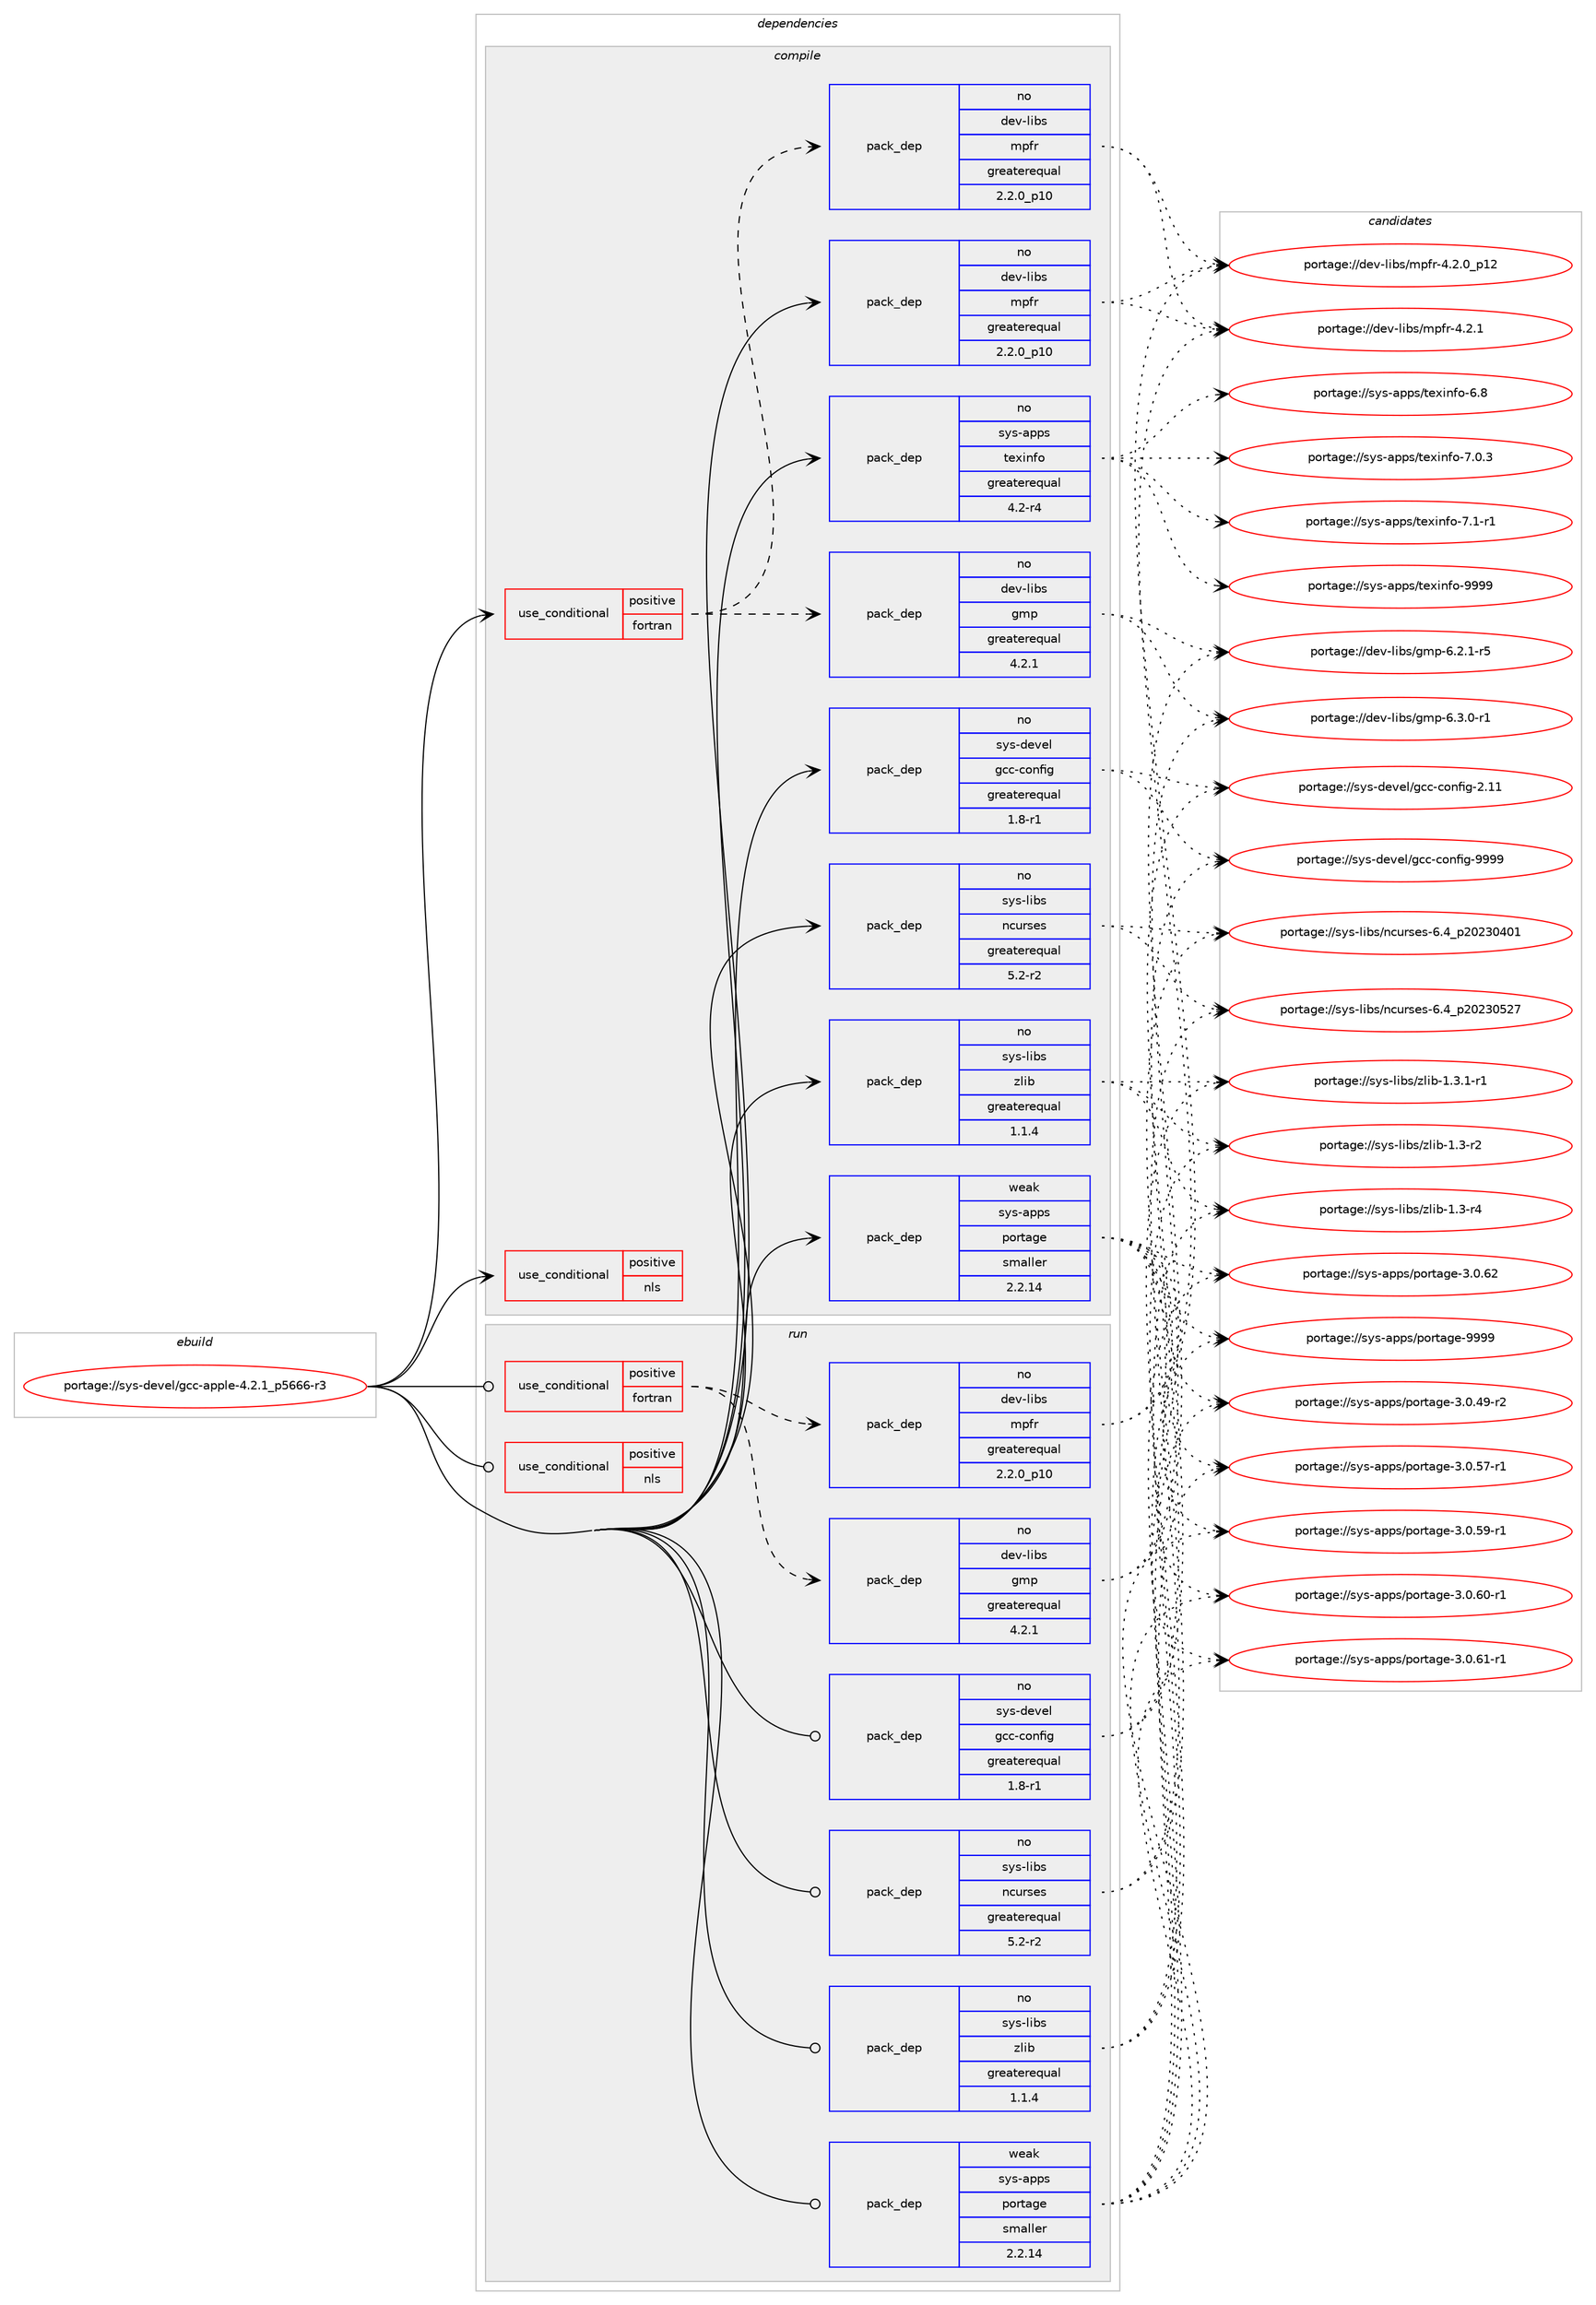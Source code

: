 digraph prolog {

# *************
# Graph options
# *************

newrank=true;
concentrate=true;
compound=true;
graph [rankdir=LR,fontname=Helvetica,fontsize=10,ranksep=1.5];#, ranksep=2.5, nodesep=0.2];
edge  [arrowhead=vee];
node  [fontname=Helvetica,fontsize=10];

# **********
# The ebuild
# **********

subgraph cluster_leftcol {
color=gray;
rank=same;
label=<<i>ebuild</i>>;
id [label="portage://sys-devel/gcc-apple-4.2.1_p5666-r3", color=red, width=4, href="../sys-devel/gcc-apple-4.2.1_p5666-r3.svg"];
}

# ****************
# The dependencies
# ****************

subgraph cluster_midcol {
color=gray;
label=<<i>dependencies</i>>;
subgraph cluster_compile {
fillcolor="#eeeeee";
style=filled;
label=<<i>compile</i>>;
subgraph cond14479 {
dependency21530 [label=<<TABLE BORDER="0" CELLBORDER="1" CELLSPACING="0" CELLPADDING="4"><TR><TD ROWSPAN="3" CELLPADDING="10">use_conditional</TD></TR><TR><TD>positive</TD></TR><TR><TD>fortran</TD></TR></TABLE>>, shape=none, color=red];
subgraph pack6866 {
dependency21531 [label=<<TABLE BORDER="0" CELLBORDER="1" CELLSPACING="0" CELLPADDING="4" WIDTH="220"><TR><TD ROWSPAN="6" CELLPADDING="30">pack_dep</TD></TR><TR><TD WIDTH="110">no</TD></TR><TR><TD>dev-libs</TD></TR><TR><TD>gmp</TD></TR><TR><TD>greaterequal</TD></TR><TR><TD>4.2.1</TD></TR></TABLE>>, shape=none, color=blue];
}
dependency21530:e -> dependency21531:w [weight=20,style="dashed",arrowhead="vee"];
subgraph pack6867 {
dependency21532 [label=<<TABLE BORDER="0" CELLBORDER="1" CELLSPACING="0" CELLPADDING="4" WIDTH="220"><TR><TD ROWSPAN="6" CELLPADDING="30">pack_dep</TD></TR><TR><TD WIDTH="110">no</TD></TR><TR><TD>dev-libs</TD></TR><TR><TD>mpfr</TD></TR><TR><TD>greaterequal</TD></TR><TR><TD>2.2.0_p10</TD></TR></TABLE>>, shape=none, color=blue];
}
dependency21530:e -> dependency21532:w [weight=20,style="dashed",arrowhead="vee"];
}
id:e -> dependency21530:w [weight=20,style="solid",arrowhead="vee"];
subgraph cond14480 {
dependency21533 [label=<<TABLE BORDER="0" CELLBORDER="1" CELLSPACING="0" CELLPADDING="4"><TR><TD ROWSPAN="3" CELLPADDING="10">use_conditional</TD></TR><TR><TD>positive</TD></TR><TR><TD>nls</TD></TR></TABLE>>, shape=none, color=red];
# *** BEGIN UNKNOWN DEPENDENCY TYPE (TODO) ***
# dependency21533 -> package_dependency(portage://sys-devel/gcc-apple-4.2.1_p5666-r3,install,no,sys-devel,gettext,none,[,,],[],[])
# *** END UNKNOWN DEPENDENCY TYPE (TODO) ***

}
id:e -> dependency21533:w [weight=20,style="solid",arrowhead="vee"];
# *** BEGIN UNKNOWN DEPENDENCY TYPE (TODO) ***
# id -> package_dependency(portage://sys-devel/gcc-apple-4.2.1_p5666-r3,install,no,app-alternatives,yacc,none,[,,],[],[])
# *** END UNKNOWN DEPENDENCY TYPE (TODO) ***

subgraph pack6868 {
dependency21534 [label=<<TABLE BORDER="0" CELLBORDER="1" CELLSPACING="0" CELLPADDING="4" WIDTH="220"><TR><TD ROWSPAN="6" CELLPADDING="30">pack_dep</TD></TR><TR><TD WIDTH="110">no</TD></TR><TR><TD>dev-libs</TD></TR><TR><TD>mpfr</TD></TR><TR><TD>greaterequal</TD></TR><TR><TD>2.2.0_p10</TD></TR></TABLE>>, shape=none, color=blue];
}
id:e -> dependency21534:w [weight=20,style="solid",arrowhead="vee"];
subgraph pack6869 {
dependency21535 [label=<<TABLE BORDER="0" CELLBORDER="1" CELLSPACING="0" CELLPADDING="4" WIDTH="220"><TR><TD ROWSPAN="6" CELLPADDING="30">pack_dep</TD></TR><TR><TD WIDTH="110">no</TD></TR><TR><TD>sys-apps</TD></TR><TR><TD>texinfo</TD></TR><TR><TD>greaterequal</TD></TR><TR><TD>4.2-r4</TD></TR></TABLE>>, shape=none, color=blue];
}
id:e -> dependency21535:w [weight=20,style="solid",arrowhead="vee"];
# *** BEGIN UNKNOWN DEPENDENCY TYPE (TODO) ***
# id -> package_dependency(portage://sys-devel/gcc-apple-4.2.1_p5666-r3,install,no,sys-devel,binutils-apple,none,[,,],[],[])
# *** END UNKNOWN DEPENDENCY TYPE (TODO) ***

subgraph pack6870 {
dependency21536 [label=<<TABLE BORDER="0" CELLBORDER="1" CELLSPACING="0" CELLPADDING="4" WIDTH="220"><TR><TD ROWSPAN="6" CELLPADDING="30">pack_dep</TD></TR><TR><TD WIDTH="110">no</TD></TR><TR><TD>sys-devel</TD></TR><TR><TD>gcc-config</TD></TR><TR><TD>greaterequal</TD></TR><TR><TD>1.8-r1</TD></TR></TABLE>>, shape=none, color=blue];
}
id:e -> dependency21536:w [weight=20,style="solid",arrowhead="vee"];
subgraph pack6871 {
dependency21537 [label=<<TABLE BORDER="0" CELLBORDER="1" CELLSPACING="0" CELLPADDING="4" WIDTH="220"><TR><TD ROWSPAN="6" CELLPADDING="30">pack_dep</TD></TR><TR><TD WIDTH="110">no</TD></TR><TR><TD>sys-libs</TD></TR><TR><TD>ncurses</TD></TR><TR><TD>greaterequal</TD></TR><TR><TD>5.2-r2</TD></TR></TABLE>>, shape=none, color=blue];
}
id:e -> dependency21537:w [weight=20,style="solid",arrowhead="vee"];
subgraph pack6872 {
dependency21538 [label=<<TABLE BORDER="0" CELLBORDER="1" CELLSPACING="0" CELLPADDING="4" WIDTH="220"><TR><TD ROWSPAN="6" CELLPADDING="30">pack_dep</TD></TR><TR><TD WIDTH="110">no</TD></TR><TR><TD>sys-libs</TD></TR><TR><TD>zlib</TD></TR><TR><TD>greaterequal</TD></TR><TR><TD>1.1.4</TD></TR></TABLE>>, shape=none, color=blue];
}
id:e -> dependency21538:w [weight=20,style="solid",arrowhead="vee"];
subgraph pack6873 {
dependency21539 [label=<<TABLE BORDER="0" CELLBORDER="1" CELLSPACING="0" CELLPADDING="4" WIDTH="220"><TR><TD ROWSPAN="6" CELLPADDING="30">pack_dep</TD></TR><TR><TD WIDTH="110">weak</TD></TR><TR><TD>sys-apps</TD></TR><TR><TD>portage</TD></TR><TR><TD>smaller</TD></TR><TR><TD>2.2.14</TD></TR></TABLE>>, shape=none, color=blue];
}
id:e -> dependency21539:w [weight=20,style="solid",arrowhead="vee"];
}
subgraph cluster_compileandrun {
fillcolor="#eeeeee";
style=filled;
label=<<i>compile and run</i>>;
}
subgraph cluster_run {
fillcolor="#eeeeee";
style=filled;
label=<<i>run</i>>;
subgraph cond14481 {
dependency21540 [label=<<TABLE BORDER="0" CELLBORDER="1" CELLSPACING="0" CELLPADDING="4"><TR><TD ROWSPAN="3" CELLPADDING="10">use_conditional</TD></TR><TR><TD>positive</TD></TR><TR><TD>fortran</TD></TR></TABLE>>, shape=none, color=red];
subgraph pack6874 {
dependency21541 [label=<<TABLE BORDER="0" CELLBORDER="1" CELLSPACING="0" CELLPADDING="4" WIDTH="220"><TR><TD ROWSPAN="6" CELLPADDING="30">pack_dep</TD></TR><TR><TD WIDTH="110">no</TD></TR><TR><TD>dev-libs</TD></TR><TR><TD>gmp</TD></TR><TR><TD>greaterequal</TD></TR><TR><TD>4.2.1</TD></TR></TABLE>>, shape=none, color=blue];
}
dependency21540:e -> dependency21541:w [weight=20,style="dashed",arrowhead="vee"];
subgraph pack6875 {
dependency21542 [label=<<TABLE BORDER="0" CELLBORDER="1" CELLSPACING="0" CELLPADDING="4" WIDTH="220"><TR><TD ROWSPAN="6" CELLPADDING="30">pack_dep</TD></TR><TR><TD WIDTH="110">no</TD></TR><TR><TD>dev-libs</TD></TR><TR><TD>mpfr</TD></TR><TR><TD>greaterequal</TD></TR><TR><TD>2.2.0_p10</TD></TR></TABLE>>, shape=none, color=blue];
}
dependency21540:e -> dependency21542:w [weight=20,style="dashed",arrowhead="vee"];
}
id:e -> dependency21540:w [weight=20,style="solid",arrowhead="odot"];
subgraph cond14482 {
dependency21543 [label=<<TABLE BORDER="0" CELLBORDER="1" CELLSPACING="0" CELLPADDING="4"><TR><TD ROWSPAN="3" CELLPADDING="10">use_conditional</TD></TR><TR><TD>positive</TD></TR><TR><TD>nls</TD></TR></TABLE>>, shape=none, color=red];
# *** BEGIN UNKNOWN DEPENDENCY TYPE (TODO) ***
# dependency21543 -> package_dependency(portage://sys-devel/gcc-apple-4.2.1_p5666-r3,run,no,sys-devel,gettext,none,[,,],[],[])
# *** END UNKNOWN DEPENDENCY TYPE (TODO) ***

}
id:e -> dependency21543:w [weight=20,style="solid",arrowhead="odot"];
subgraph pack6876 {
dependency21544 [label=<<TABLE BORDER="0" CELLBORDER="1" CELLSPACING="0" CELLPADDING="4" WIDTH="220"><TR><TD ROWSPAN="6" CELLPADDING="30">pack_dep</TD></TR><TR><TD WIDTH="110">no</TD></TR><TR><TD>sys-devel</TD></TR><TR><TD>gcc-config</TD></TR><TR><TD>greaterequal</TD></TR><TR><TD>1.8-r1</TD></TR></TABLE>>, shape=none, color=blue];
}
id:e -> dependency21544:w [weight=20,style="solid",arrowhead="odot"];
subgraph pack6877 {
dependency21545 [label=<<TABLE BORDER="0" CELLBORDER="1" CELLSPACING="0" CELLPADDING="4" WIDTH="220"><TR><TD ROWSPAN="6" CELLPADDING="30">pack_dep</TD></TR><TR><TD WIDTH="110">no</TD></TR><TR><TD>sys-libs</TD></TR><TR><TD>ncurses</TD></TR><TR><TD>greaterequal</TD></TR><TR><TD>5.2-r2</TD></TR></TABLE>>, shape=none, color=blue];
}
id:e -> dependency21545:w [weight=20,style="solid",arrowhead="odot"];
subgraph pack6878 {
dependency21546 [label=<<TABLE BORDER="0" CELLBORDER="1" CELLSPACING="0" CELLPADDING="4" WIDTH="220"><TR><TD ROWSPAN="6" CELLPADDING="30">pack_dep</TD></TR><TR><TD WIDTH="110">no</TD></TR><TR><TD>sys-libs</TD></TR><TR><TD>zlib</TD></TR><TR><TD>greaterequal</TD></TR><TR><TD>1.1.4</TD></TR></TABLE>>, shape=none, color=blue];
}
id:e -> dependency21546:w [weight=20,style="solid",arrowhead="odot"];
subgraph pack6879 {
dependency21547 [label=<<TABLE BORDER="0" CELLBORDER="1" CELLSPACING="0" CELLPADDING="4" WIDTH="220"><TR><TD ROWSPAN="6" CELLPADDING="30">pack_dep</TD></TR><TR><TD WIDTH="110">weak</TD></TR><TR><TD>sys-apps</TD></TR><TR><TD>portage</TD></TR><TR><TD>smaller</TD></TR><TR><TD>2.2.14</TD></TR></TABLE>>, shape=none, color=blue];
}
id:e -> dependency21547:w [weight=20,style="solid",arrowhead="odot"];
}
}

# **************
# The candidates
# **************

subgraph cluster_choices {
rank=same;
color=gray;
label=<<i>candidates</i>>;

subgraph choice6866 {
color=black;
nodesep=1;
choice1001011184510810598115471031091124554465046494511453 [label="portage://dev-libs/gmp-6.2.1-r5", color=red, width=4,href="../dev-libs/gmp-6.2.1-r5.svg"];
choice1001011184510810598115471031091124554465146484511449 [label="portage://dev-libs/gmp-6.3.0-r1", color=red, width=4,href="../dev-libs/gmp-6.3.0-r1.svg"];
dependency21531:e -> choice1001011184510810598115471031091124554465046494511453:w [style=dotted,weight="100"];
dependency21531:e -> choice1001011184510810598115471031091124554465146484511449:w [style=dotted,weight="100"];
}
subgraph choice6867 {
color=black;
nodesep=1;
choice100101118451081059811547109112102114455246504648951124950 [label="portage://dev-libs/mpfr-4.2.0_p12", color=red, width=4,href="../dev-libs/mpfr-4.2.0_p12.svg"];
choice100101118451081059811547109112102114455246504649 [label="portage://dev-libs/mpfr-4.2.1", color=red, width=4,href="../dev-libs/mpfr-4.2.1.svg"];
dependency21532:e -> choice100101118451081059811547109112102114455246504648951124950:w [style=dotted,weight="100"];
dependency21532:e -> choice100101118451081059811547109112102114455246504649:w [style=dotted,weight="100"];
}
subgraph choice6868 {
color=black;
nodesep=1;
choice100101118451081059811547109112102114455246504648951124950 [label="portage://dev-libs/mpfr-4.2.0_p12", color=red, width=4,href="../dev-libs/mpfr-4.2.0_p12.svg"];
choice100101118451081059811547109112102114455246504649 [label="portage://dev-libs/mpfr-4.2.1", color=red, width=4,href="../dev-libs/mpfr-4.2.1.svg"];
dependency21534:e -> choice100101118451081059811547109112102114455246504648951124950:w [style=dotted,weight="100"];
dependency21534:e -> choice100101118451081059811547109112102114455246504649:w [style=dotted,weight="100"];
}
subgraph choice6869 {
color=black;
nodesep=1;
choice11512111545971121121154711610112010511010211145544656 [label="portage://sys-apps/texinfo-6.8", color=red, width=4,href="../sys-apps/texinfo-6.8.svg"];
choice115121115459711211211547116101120105110102111455546484651 [label="portage://sys-apps/texinfo-7.0.3", color=red, width=4,href="../sys-apps/texinfo-7.0.3.svg"];
choice115121115459711211211547116101120105110102111455546494511449 [label="portage://sys-apps/texinfo-7.1-r1", color=red, width=4,href="../sys-apps/texinfo-7.1-r1.svg"];
choice1151211154597112112115471161011201051101021114557575757 [label="portage://sys-apps/texinfo-9999", color=red, width=4,href="../sys-apps/texinfo-9999.svg"];
dependency21535:e -> choice11512111545971121121154711610112010511010211145544656:w [style=dotted,weight="100"];
dependency21535:e -> choice115121115459711211211547116101120105110102111455546484651:w [style=dotted,weight="100"];
dependency21535:e -> choice115121115459711211211547116101120105110102111455546494511449:w [style=dotted,weight="100"];
dependency21535:e -> choice1151211154597112112115471161011201051101021114557575757:w [style=dotted,weight="100"];
}
subgraph choice6870 {
color=black;
nodesep=1;
choice1151211154510010111810110847103999945991111101021051034550464949 [label="portage://sys-devel/gcc-config-2.11", color=red, width=4,href="../sys-devel/gcc-config-2.11.svg"];
choice1151211154510010111810110847103999945991111101021051034557575757 [label="portage://sys-devel/gcc-config-9999", color=red, width=4,href="../sys-devel/gcc-config-9999.svg"];
dependency21536:e -> choice1151211154510010111810110847103999945991111101021051034550464949:w [style=dotted,weight="100"];
dependency21536:e -> choice1151211154510010111810110847103999945991111101021051034557575757:w [style=dotted,weight="100"];
}
subgraph choice6871 {
color=black;
nodesep=1;
choice1151211154510810598115471109911711411510111545544652951125048505148524849 [label="portage://sys-libs/ncurses-6.4_p20230401", color=red, width=4,href="../sys-libs/ncurses-6.4_p20230401.svg"];
choice1151211154510810598115471109911711411510111545544652951125048505148535055 [label="portage://sys-libs/ncurses-6.4_p20230527", color=red, width=4,href="../sys-libs/ncurses-6.4_p20230527.svg"];
dependency21537:e -> choice1151211154510810598115471109911711411510111545544652951125048505148524849:w [style=dotted,weight="100"];
dependency21537:e -> choice1151211154510810598115471109911711411510111545544652951125048505148535055:w [style=dotted,weight="100"];
}
subgraph choice6872 {
color=black;
nodesep=1;
choice11512111545108105981154712210810598454946514511450 [label="portage://sys-libs/zlib-1.3-r2", color=red, width=4,href="../sys-libs/zlib-1.3-r2.svg"];
choice11512111545108105981154712210810598454946514511452 [label="portage://sys-libs/zlib-1.3-r4", color=red, width=4,href="../sys-libs/zlib-1.3-r4.svg"];
choice115121115451081059811547122108105984549465146494511449 [label="portage://sys-libs/zlib-1.3.1-r1", color=red, width=4,href="../sys-libs/zlib-1.3.1-r1.svg"];
dependency21538:e -> choice11512111545108105981154712210810598454946514511450:w [style=dotted,weight="100"];
dependency21538:e -> choice11512111545108105981154712210810598454946514511452:w [style=dotted,weight="100"];
dependency21538:e -> choice115121115451081059811547122108105984549465146494511449:w [style=dotted,weight="100"];
}
subgraph choice6873 {
color=black;
nodesep=1;
choice11512111545971121121154711211111411697103101455146484652574511450 [label="portage://sys-apps/portage-3.0.49-r2", color=red, width=4,href="../sys-apps/portage-3.0.49-r2.svg"];
choice11512111545971121121154711211111411697103101455146484653554511449 [label="portage://sys-apps/portage-3.0.57-r1", color=red, width=4,href="../sys-apps/portage-3.0.57-r1.svg"];
choice11512111545971121121154711211111411697103101455146484653574511449 [label="portage://sys-apps/portage-3.0.59-r1", color=red, width=4,href="../sys-apps/portage-3.0.59-r1.svg"];
choice11512111545971121121154711211111411697103101455146484654484511449 [label="portage://sys-apps/portage-3.0.60-r1", color=red, width=4,href="../sys-apps/portage-3.0.60-r1.svg"];
choice11512111545971121121154711211111411697103101455146484654494511449 [label="portage://sys-apps/portage-3.0.61-r1", color=red, width=4,href="../sys-apps/portage-3.0.61-r1.svg"];
choice1151211154597112112115471121111141169710310145514648465450 [label="portage://sys-apps/portage-3.0.62", color=red, width=4,href="../sys-apps/portage-3.0.62.svg"];
choice115121115459711211211547112111114116971031014557575757 [label="portage://sys-apps/portage-9999", color=red, width=4,href="../sys-apps/portage-9999.svg"];
dependency21539:e -> choice11512111545971121121154711211111411697103101455146484652574511450:w [style=dotted,weight="100"];
dependency21539:e -> choice11512111545971121121154711211111411697103101455146484653554511449:w [style=dotted,weight="100"];
dependency21539:e -> choice11512111545971121121154711211111411697103101455146484653574511449:w [style=dotted,weight="100"];
dependency21539:e -> choice11512111545971121121154711211111411697103101455146484654484511449:w [style=dotted,weight="100"];
dependency21539:e -> choice11512111545971121121154711211111411697103101455146484654494511449:w [style=dotted,weight="100"];
dependency21539:e -> choice1151211154597112112115471121111141169710310145514648465450:w [style=dotted,weight="100"];
dependency21539:e -> choice115121115459711211211547112111114116971031014557575757:w [style=dotted,weight="100"];
}
subgraph choice6874 {
color=black;
nodesep=1;
choice1001011184510810598115471031091124554465046494511453 [label="portage://dev-libs/gmp-6.2.1-r5", color=red, width=4,href="../dev-libs/gmp-6.2.1-r5.svg"];
choice1001011184510810598115471031091124554465146484511449 [label="portage://dev-libs/gmp-6.3.0-r1", color=red, width=4,href="../dev-libs/gmp-6.3.0-r1.svg"];
dependency21541:e -> choice1001011184510810598115471031091124554465046494511453:w [style=dotted,weight="100"];
dependency21541:e -> choice1001011184510810598115471031091124554465146484511449:w [style=dotted,weight="100"];
}
subgraph choice6875 {
color=black;
nodesep=1;
choice100101118451081059811547109112102114455246504648951124950 [label="portage://dev-libs/mpfr-4.2.0_p12", color=red, width=4,href="../dev-libs/mpfr-4.2.0_p12.svg"];
choice100101118451081059811547109112102114455246504649 [label="portage://dev-libs/mpfr-4.2.1", color=red, width=4,href="../dev-libs/mpfr-4.2.1.svg"];
dependency21542:e -> choice100101118451081059811547109112102114455246504648951124950:w [style=dotted,weight="100"];
dependency21542:e -> choice100101118451081059811547109112102114455246504649:w [style=dotted,weight="100"];
}
subgraph choice6876 {
color=black;
nodesep=1;
choice1151211154510010111810110847103999945991111101021051034550464949 [label="portage://sys-devel/gcc-config-2.11", color=red, width=4,href="../sys-devel/gcc-config-2.11.svg"];
choice1151211154510010111810110847103999945991111101021051034557575757 [label="portage://sys-devel/gcc-config-9999", color=red, width=4,href="../sys-devel/gcc-config-9999.svg"];
dependency21544:e -> choice1151211154510010111810110847103999945991111101021051034550464949:w [style=dotted,weight="100"];
dependency21544:e -> choice1151211154510010111810110847103999945991111101021051034557575757:w [style=dotted,weight="100"];
}
subgraph choice6877 {
color=black;
nodesep=1;
choice1151211154510810598115471109911711411510111545544652951125048505148524849 [label="portage://sys-libs/ncurses-6.4_p20230401", color=red, width=4,href="../sys-libs/ncurses-6.4_p20230401.svg"];
choice1151211154510810598115471109911711411510111545544652951125048505148535055 [label="portage://sys-libs/ncurses-6.4_p20230527", color=red, width=4,href="../sys-libs/ncurses-6.4_p20230527.svg"];
dependency21545:e -> choice1151211154510810598115471109911711411510111545544652951125048505148524849:w [style=dotted,weight="100"];
dependency21545:e -> choice1151211154510810598115471109911711411510111545544652951125048505148535055:w [style=dotted,weight="100"];
}
subgraph choice6878 {
color=black;
nodesep=1;
choice11512111545108105981154712210810598454946514511450 [label="portage://sys-libs/zlib-1.3-r2", color=red, width=4,href="../sys-libs/zlib-1.3-r2.svg"];
choice11512111545108105981154712210810598454946514511452 [label="portage://sys-libs/zlib-1.3-r4", color=red, width=4,href="../sys-libs/zlib-1.3-r4.svg"];
choice115121115451081059811547122108105984549465146494511449 [label="portage://sys-libs/zlib-1.3.1-r1", color=red, width=4,href="../sys-libs/zlib-1.3.1-r1.svg"];
dependency21546:e -> choice11512111545108105981154712210810598454946514511450:w [style=dotted,weight="100"];
dependency21546:e -> choice11512111545108105981154712210810598454946514511452:w [style=dotted,weight="100"];
dependency21546:e -> choice115121115451081059811547122108105984549465146494511449:w [style=dotted,weight="100"];
}
subgraph choice6879 {
color=black;
nodesep=1;
choice11512111545971121121154711211111411697103101455146484652574511450 [label="portage://sys-apps/portage-3.0.49-r2", color=red, width=4,href="../sys-apps/portage-3.0.49-r2.svg"];
choice11512111545971121121154711211111411697103101455146484653554511449 [label="portage://sys-apps/portage-3.0.57-r1", color=red, width=4,href="../sys-apps/portage-3.0.57-r1.svg"];
choice11512111545971121121154711211111411697103101455146484653574511449 [label="portage://sys-apps/portage-3.0.59-r1", color=red, width=4,href="../sys-apps/portage-3.0.59-r1.svg"];
choice11512111545971121121154711211111411697103101455146484654484511449 [label="portage://sys-apps/portage-3.0.60-r1", color=red, width=4,href="../sys-apps/portage-3.0.60-r1.svg"];
choice11512111545971121121154711211111411697103101455146484654494511449 [label="portage://sys-apps/portage-3.0.61-r1", color=red, width=4,href="../sys-apps/portage-3.0.61-r1.svg"];
choice1151211154597112112115471121111141169710310145514648465450 [label="portage://sys-apps/portage-3.0.62", color=red, width=4,href="../sys-apps/portage-3.0.62.svg"];
choice115121115459711211211547112111114116971031014557575757 [label="portage://sys-apps/portage-9999", color=red, width=4,href="../sys-apps/portage-9999.svg"];
dependency21547:e -> choice11512111545971121121154711211111411697103101455146484652574511450:w [style=dotted,weight="100"];
dependency21547:e -> choice11512111545971121121154711211111411697103101455146484653554511449:w [style=dotted,weight="100"];
dependency21547:e -> choice11512111545971121121154711211111411697103101455146484653574511449:w [style=dotted,weight="100"];
dependency21547:e -> choice11512111545971121121154711211111411697103101455146484654484511449:w [style=dotted,weight="100"];
dependency21547:e -> choice11512111545971121121154711211111411697103101455146484654494511449:w [style=dotted,weight="100"];
dependency21547:e -> choice1151211154597112112115471121111141169710310145514648465450:w [style=dotted,weight="100"];
dependency21547:e -> choice115121115459711211211547112111114116971031014557575757:w [style=dotted,weight="100"];
}
}

}
